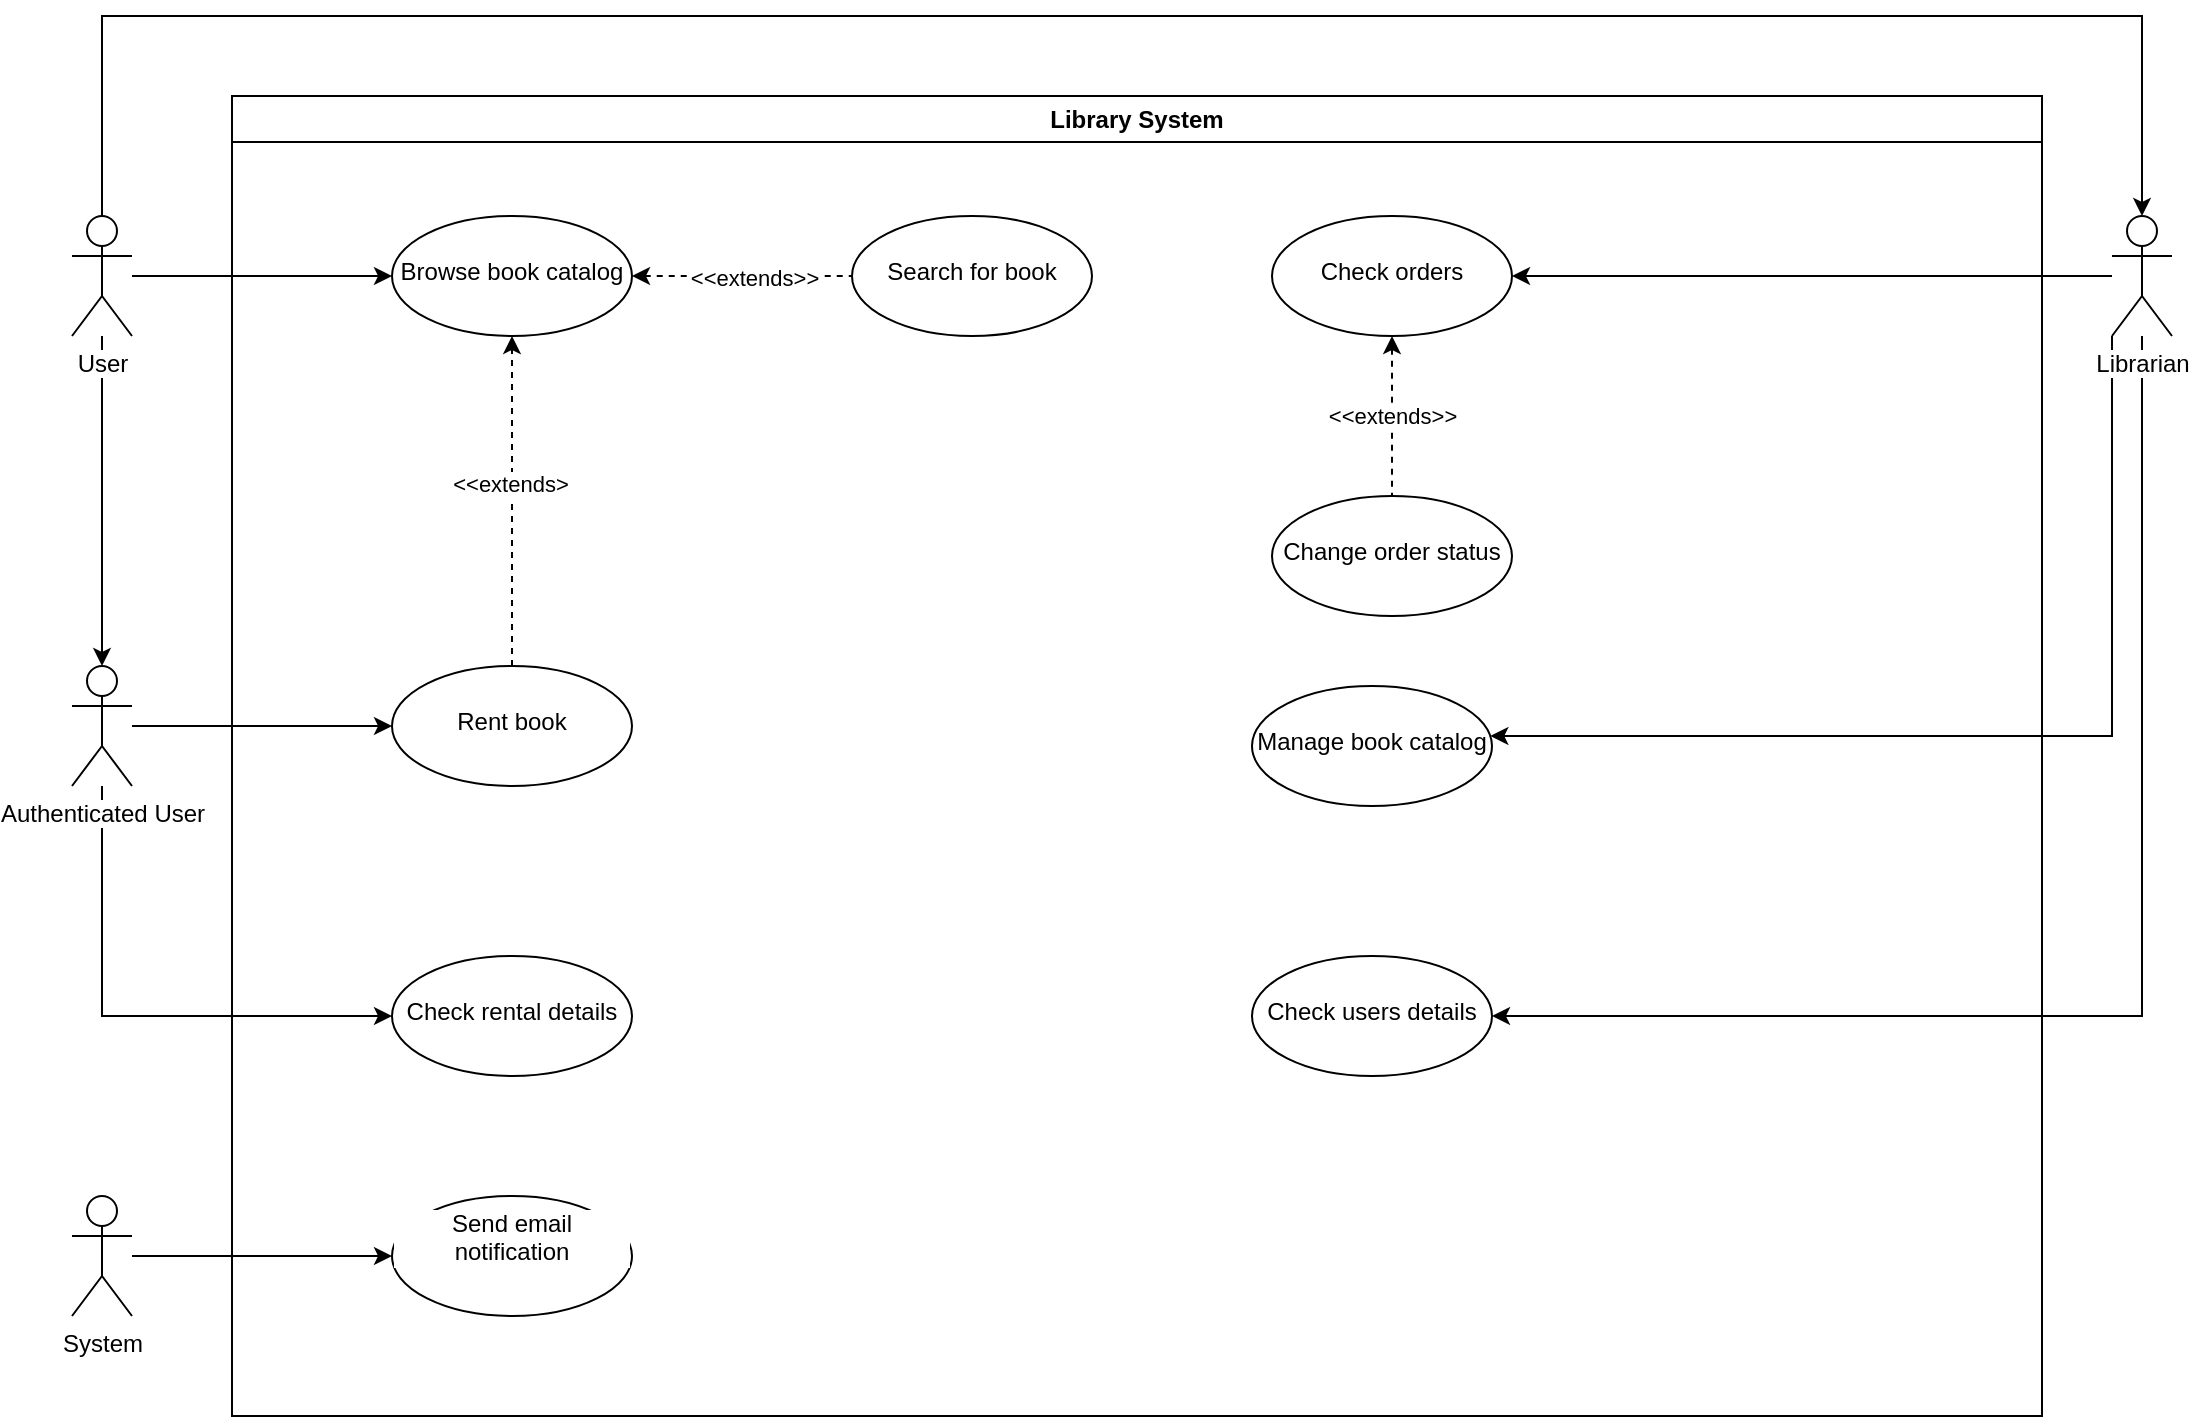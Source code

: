 <mxfile version="20.6.2" type="github">
  <diagram id="BhhGLLBL8qw27qqaKnJw" name="Page-1">
    <mxGraphModel dx="3178" dy="1825" grid="1" gridSize="10" guides="1" tooltips="1" connect="1" arrows="1" fold="1" page="1" pageScale="1" pageWidth="827" pageHeight="1169" math="0" shadow="0">
      <root>
        <mxCell id="0" />
        <mxCell id="1" parent="0" />
        <mxCell id="DdpT-OFBI1ggHvNi21Hl-1" value="Library System" style="swimlane;whiteSpace=wrap;html=1;" vertex="1" parent="1">
          <mxGeometry x="160" y="260" width="905" height="660" as="geometry" />
        </mxCell>
        <mxCell id="DdpT-OFBI1ggHvNi21Hl-22" value="" style="edgeStyle=orthogonalEdgeStyle;rounded=0;orthogonalLoop=1;jettySize=auto;html=1;endArrow=none;endFill=0;startArrow=classic;startFill=1;dashed=1;" edge="1" parent="DdpT-OFBI1ggHvNi21Hl-1" source="DdpT-OFBI1ggHvNi21Hl-19" target="DdpT-OFBI1ggHvNi21Hl-21">
          <mxGeometry relative="1" as="geometry" />
        </mxCell>
        <mxCell id="DdpT-OFBI1ggHvNi21Hl-23" value="&amp;lt;&amp;lt;extends&amp;gt;&amp;gt;" style="edgeLabel;html=1;align=center;verticalAlign=middle;resizable=0;points=[];" vertex="1" connectable="0" parent="DdpT-OFBI1ggHvNi21Hl-22">
          <mxGeometry x="0.1" y="-1" relative="1" as="geometry">
            <mxPoint as="offset" />
          </mxGeometry>
        </mxCell>
        <mxCell id="DdpT-OFBI1ggHvNi21Hl-19" value="&lt;br&gt;Browse book catalog" style="ellipse;whiteSpace=wrap;html=1;verticalAlign=top;" vertex="1" parent="DdpT-OFBI1ggHvNi21Hl-1">
          <mxGeometry x="80" y="60" width="120" height="60" as="geometry" />
        </mxCell>
        <mxCell id="DdpT-OFBI1ggHvNi21Hl-21" value="&lt;br&gt;Search for book" style="ellipse;whiteSpace=wrap;html=1;verticalAlign=top;" vertex="1" parent="DdpT-OFBI1ggHvNi21Hl-1">
          <mxGeometry x="310" y="60" width="120" height="60" as="geometry" />
        </mxCell>
        <mxCell id="DdpT-OFBI1ggHvNi21Hl-26" style="edgeStyle=orthogonalEdgeStyle;rounded=0;orthogonalLoop=1;jettySize=auto;html=1;startArrow=none;startFill=0;endArrow=classic;endFill=1;dashed=1;" edge="1" parent="DdpT-OFBI1ggHvNi21Hl-1" source="DdpT-OFBI1ggHvNi21Hl-24" target="DdpT-OFBI1ggHvNi21Hl-19">
          <mxGeometry relative="1" as="geometry" />
        </mxCell>
        <mxCell id="DdpT-OFBI1ggHvNi21Hl-27" value="&amp;lt;&amp;lt;extends&amp;gt;" style="edgeLabel;html=1;align=center;verticalAlign=middle;resizable=0;points=[];" vertex="1" connectable="0" parent="DdpT-OFBI1ggHvNi21Hl-26">
          <mxGeometry x="0.111" y="1" relative="1" as="geometry">
            <mxPoint as="offset" />
          </mxGeometry>
        </mxCell>
        <mxCell id="DdpT-OFBI1ggHvNi21Hl-24" value="&lt;br&gt;Rent book" style="ellipse;whiteSpace=wrap;html=1;verticalAlign=top;" vertex="1" parent="DdpT-OFBI1ggHvNi21Hl-1">
          <mxGeometry x="80" y="285" width="120" height="60" as="geometry" />
        </mxCell>
        <mxCell id="DdpT-OFBI1ggHvNi21Hl-28" value="&lt;br&gt;Check rental details" style="ellipse;whiteSpace=wrap;html=1;verticalAlign=top;" vertex="1" parent="DdpT-OFBI1ggHvNi21Hl-1">
          <mxGeometry x="80" y="430" width="120" height="60" as="geometry" />
        </mxCell>
        <mxCell id="DdpT-OFBI1ggHvNi21Hl-38" value="&amp;lt;&amp;lt;extends&amp;gt;&amp;gt;" style="edgeStyle=orthogonalEdgeStyle;rounded=0;orthogonalLoop=1;jettySize=auto;html=1;startArrow=classic;startFill=1;endArrow=none;endFill=0;dashed=1;" edge="1" parent="DdpT-OFBI1ggHvNi21Hl-1" source="DdpT-OFBI1ggHvNi21Hl-34" target="DdpT-OFBI1ggHvNi21Hl-37">
          <mxGeometry relative="1" as="geometry" />
        </mxCell>
        <mxCell id="DdpT-OFBI1ggHvNi21Hl-34" value="&lt;br&gt;Check orders" style="ellipse;whiteSpace=wrap;html=1;verticalAlign=top;" vertex="1" parent="DdpT-OFBI1ggHvNi21Hl-1">
          <mxGeometry x="520" y="60" width="120" height="60" as="geometry" />
        </mxCell>
        <mxCell id="DdpT-OFBI1ggHvNi21Hl-37" value="&lt;br&gt;Change order status" style="ellipse;whiteSpace=wrap;html=1;verticalAlign=top;" vertex="1" parent="DdpT-OFBI1ggHvNi21Hl-1">
          <mxGeometry x="520" y="200" width="120" height="60" as="geometry" />
        </mxCell>
        <mxCell id="DdpT-OFBI1ggHvNi21Hl-39" value="&lt;br&gt;Manage book catalog" style="ellipse;whiteSpace=wrap;html=1;verticalAlign=top;" vertex="1" parent="DdpT-OFBI1ggHvNi21Hl-1">
          <mxGeometry x="510" y="295" width="120" height="60" as="geometry" />
        </mxCell>
        <mxCell id="DdpT-OFBI1ggHvNi21Hl-41" value="&lt;br&gt;Check users details" style="ellipse;whiteSpace=wrap;html=1;verticalAlign=top;" vertex="1" parent="DdpT-OFBI1ggHvNi21Hl-1">
          <mxGeometry x="510" y="430" width="120" height="60" as="geometry" />
        </mxCell>
        <mxCell id="DdpT-OFBI1ggHvNi21Hl-45" value="&lt;div style=&quot;line-height: 120%;&quot;&gt;Send email notification&lt;/div&gt;" style="ellipse;whiteSpace=wrap;html=1;verticalAlign=top;labelBackgroundColor=#FFFFFF;align=center;" vertex="1" parent="DdpT-OFBI1ggHvNi21Hl-1">
          <mxGeometry x="80" y="550" width="120" height="60" as="geometry" />
        </mxCell>
        <mxCell id="DdpT-OFBI1ggHvNi21Hl-8" value="" style="edgeStyle=orthogonalEdgeStyle;rounded=0;orthogonalLoop=1;jettySize=auto;html=1;" edge="1" parent="1" source="DdpT-OFBI1ggHvNi21Hl-2" target="DdpT-OFBI1ggHvNi21Hl-7">
          <mxGeometry relative="1" as="geometry">
            <mxPoint x="95" y="580" as="sourcePoint" />
          </mxGeometry>
        </mxCell>
        <mxCell id="DdpT-OFBI1ggHvNi21Hl-16" value="" style="edgeStyle=orthogonalEdgeStyle;rounded=0;orthogonalLoop=1;jettySize=auto;html=1;" edge="1" parent="1" source="DdpT-OFBI1ggHvNi21Hl-2" target="DdpT-OFBI1ggHvNi21Hl-15">
          <mxGeometry relative="1" as="geometry">
            <Array as="points">
              <mxPoint x="95" y="220" />
              <mxPoint x="1115" y="220" />
            </Array>
          </mxGeometry>
        </mxCell>
        <mxCell id="DdpT-OFBI1ggHvNi21Hl-20" value="" style="edgeStyle=orthogonalEdgeStyle;rounded=0;orthogonalLoop=1;jettySize=auto;html=1;" edge="1" parent="1" source="DdpT-OFBI1ggHvNi21Hl-2" target="DdpT-OFBI1ggHvNi21Hl-19">
          <mxGeometry relative="1" as="geometry" />
        </mxCell>
        <mxCell id="DdpT-OFBI1ggHvNi21Hl-2" value="&lt;span style=&quot;background-color: rgb(255, 255, 255);&quot;&gt;User&lt;/span&gt;" style="shape=umlActor;verticalLabelPosition=bottom;verticalAlign=top;html=1;outlineConnect=0;" vertex="1" parent="1">
          <mxGeometry x="80" y="320" width="30" height="60" as="geometry" />
        </mxCell>
        <mxCell id="DdpT-OFBI1ggHvNi21Hl-25" value="" style="edgeStyle=orthogonalEdgeStyle;rounded=0;orthogonalLoop=1;jettySize=auto;html=1;startArrow=none;startFill=0;endArrow=classic;endFill=1;" edge="1" parent="1" source="DdpT-OFBI1ggHvNi21Hl-7" target="DdpT-OFBI1ggHvNi21Hl-24">
          <mxGeometry relative="1" as="geometry">
            <Array as="points">
              <mxPoint x="320" y="575" />
            </Array>
          </mxGeometry>
        </mxCell>
        <mxCell id="DdpT-OFBI1ggHvNi21Hl-29" value="" style="edgeStyle=orthogonalEdgeStyle;rounded=0;orthogonalLoop=1;jettySize=auto;html=1;startArrow=none;startFill=0;endArrow=classic;endFill=1;" edge="1" parent="1" source="DdpT-OFBI1ggHvNi21Hl-7" target="DdpT-OFBI1ggHvNi21Hl-28">
          <mxGeometry relative="1" as="geometry">
            <Array as="points">
              <mxPoint x="95" y="720" />
            </Array>
          </mxGeometry>
        </mxCell>
        <mxCell id="DdpT-OFBI1ggHvNi21Hl-7" value="&lt;span style=&quot;background-color: rgb(255, 255, 255);&quot;&gt;Authenticated User&lt;/span&gt;" style="shape=umlActor;verticalLabelPosition=bottom;verticalAlign=top;html=1;outlineConnect=0;" vertex="1" parent="1">
          <mxGeometry x="80" y="545" width="30" height="60" as="geometry" />
        </mxCell>
        <mxCell id="DdpT-OFBI1ggHvNi21Hl-35" value="" style="edgeStyle=orthogonalEdgeStyle;rounded=0;orthogonalLoop=1;jettySize=auto;html=1;startArrow=none;startFill=0;endArrow=classic;endFill=1;" edge="1" parent="1" source="DdpT-OFBI1ggHvNi21Hl-15" target="DdpT-OFBI1ggHvNi21Hl-34">
          <mxGeometry relative="1" as="geometry" />
        </mxCell>
        <mxCell id="DdpT-OFBI1ggHvNi21Hl-40" value="" style="edgeStyle=orthogonalEdgeStyle;rounded=0;orthogonalLoop=1;jettySize=auto;html=1;startArrow=none;startFill=0;endArrow=classic;endFill=1;" edge="1" parent="1" source="DdpT-OFBI1ggHvNi21Hl-15" target="DdpT-OFBI1ggHvNi21Hl-39">
          <mxGeometry relative="1" as="geometry">
            <Array as="points">
              <mxPoint x="1100" y="580" />
            </Array>
          </mxGeometry>
        </mxCell>
        <mxCell id="DdpT-OFBI1ggHvNi21Hl-42" value="" style="edgeStyle=orthogonalEdgeStyle;rounded=0;orthogonalLoop=1;jettySize=auto;html=1;startArrow=none;startFill=0;endArrow=classic;endFill=1;" edge="1" parent="1" source="DdpT-OFBI1ggHvNi21Hl-15" target="DdpT-OFBI1ggHvNi21Hl-41">
          <mxGeometry relative="1" as="geometry">
            <Array as="points">
              <mxPoint x="1115" y="720" />
            </Array>
          </mxGeometry>
        </mxCell>
        <mxCell id="DdpT-OFBI1ggHvNi21Hl-15" value="&lt;span style=&quot;background-color: rgb(255, 255, 255);&quot;&gt;Librarian&lt;/span&gt;" style="shape=umlActor;verticalLabelPosition=bottom;verticalAlign=top;html=1;outlineConnect=0;" vertex="1" parent="1">
          <mxGeometry x="1100" y="320" width="30" height="60" as="geometry" />
        </mxCell>
        <mxCell id="DdpT-OFBI1ggHvNi21Hl-46" value="" style="edgeStyle=orthogonalEdgeStyle;rounded=0;orthogonalLoop=1;jettySize=auto;html=1;startArrow=none;startFill=0;endArrow=classic;endFill=1;" edge="1" parent="1" source="DdpT-OFBI1ggHvNi21Hl-43" target="DdpT-OFBI1ggHvNi21Hl-45">
          <mxGeometry relative="1" as="geometry" />
        </mxCell>
        <mxCell id="DdpT-OFBI1ggHvNi21Hl-43" value="System" style="shape=umlActor;verticalLabelPosition=bottom;verticalAlign=top;html=1;outlineConnect=0;labelBackgroundColor=#FFFFFF;" vertex="1" parent="1">
          <mxGeometry x="80" y="810" width="30" height="60" as="geometry" />
        </mxCell>
      </root>
    </mxGraphModel>
  </diagram>
</mxfile>
